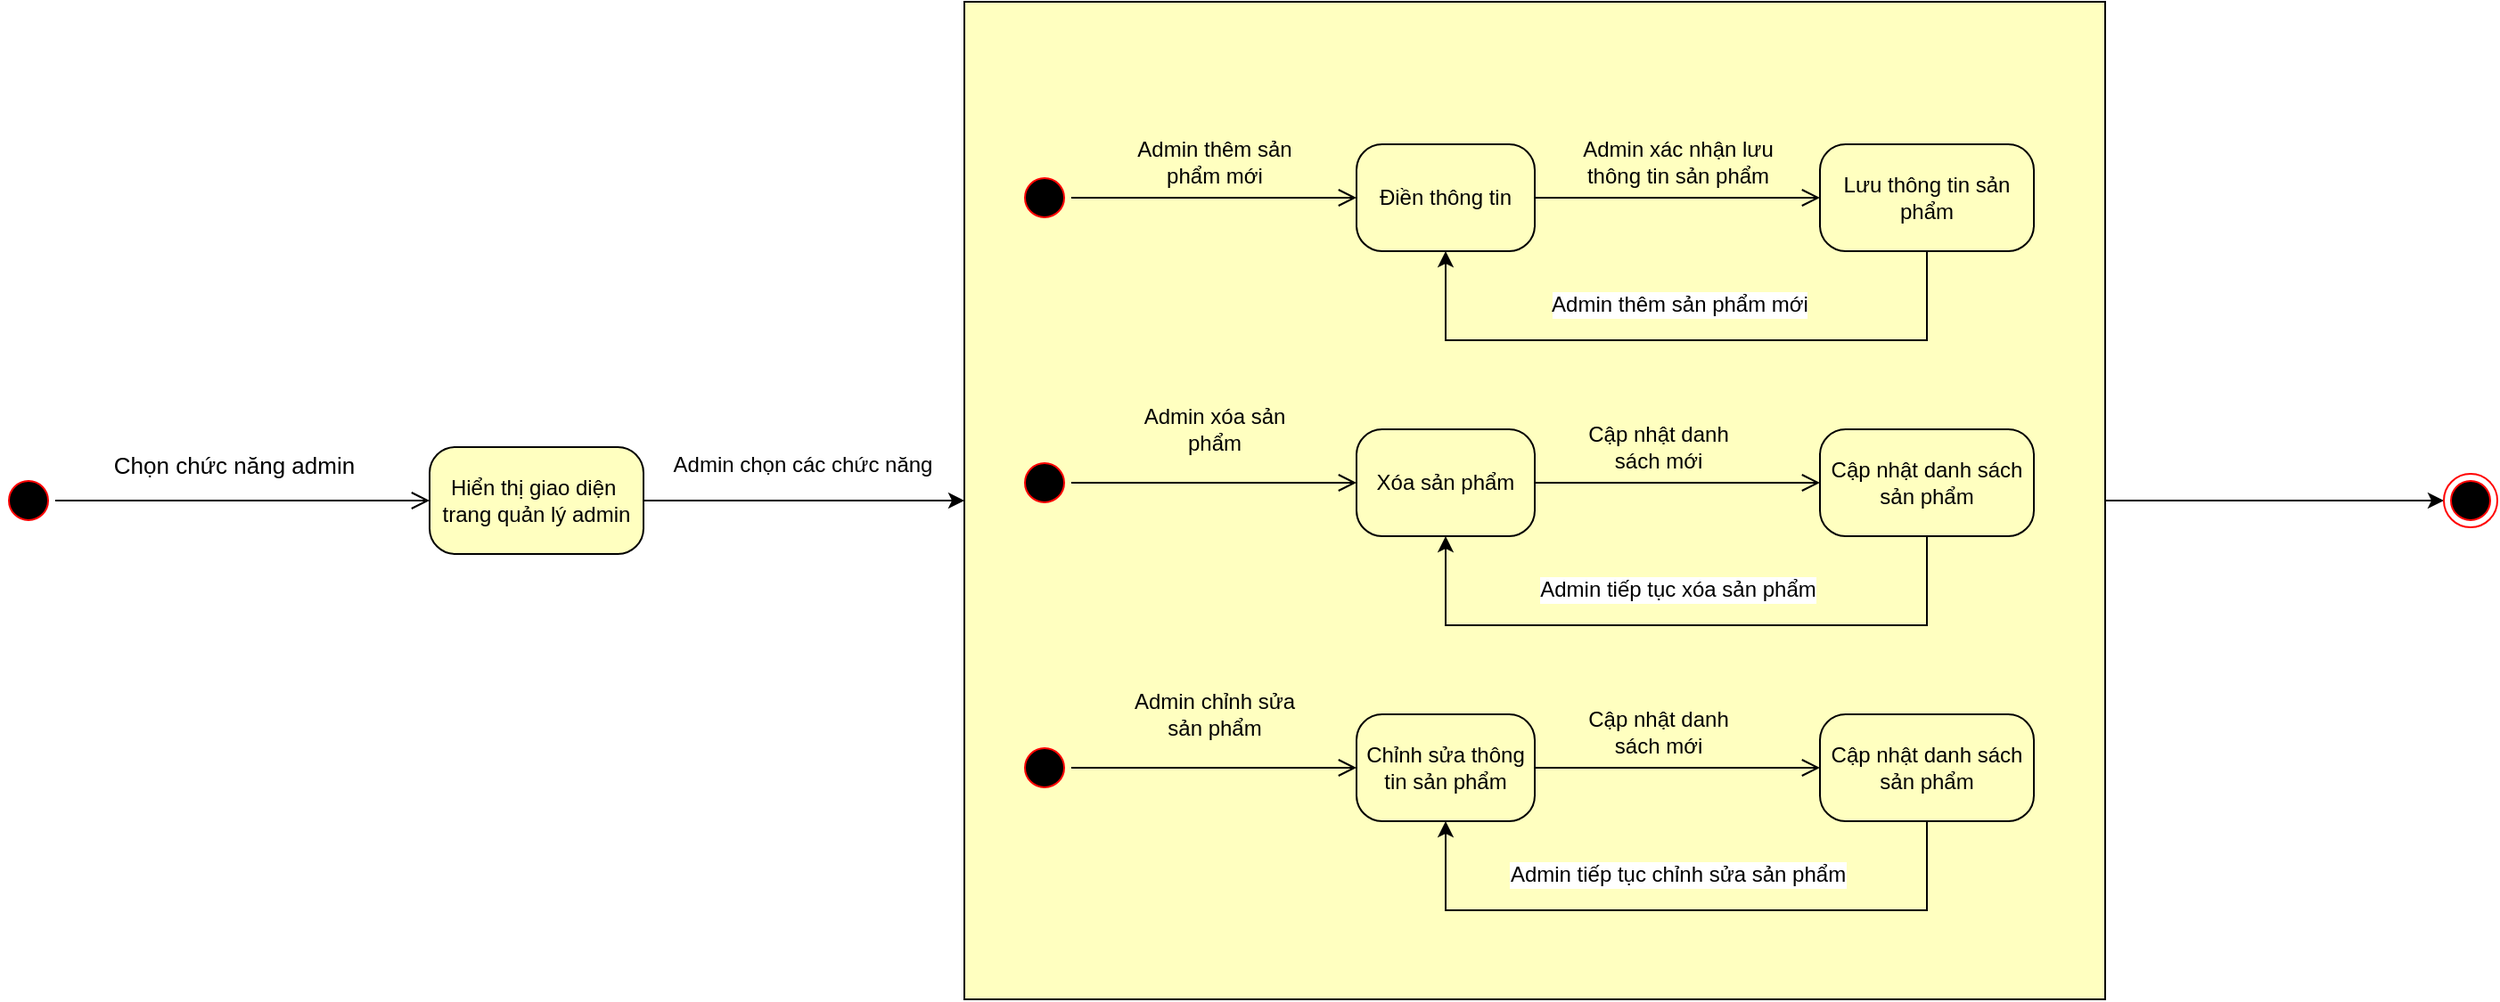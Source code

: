 <mxfile scale="1" border="20" version="27.1.4">
  <diagram name="Page-1" id="58cdce13-f638-feb5-8d6f-7d28b1aa9fa0">
    <mxGraphModel dx="2194" dy="1205" grid="1" gridSize="10" guides="1" tooltips="1" connect="1" arrows="1" fold="1" page="1" pageScale="1" pageWidth="1100" pageHeight="850" background="none" math="0" shadow="0">
      <root>
        <mxCell id="0" />
        <mxCell id="1" parent="0" />
        <mxCell id="pa2VXU8jz2tNjKxrIKRh-38" style="edgeStyle=orthogonalEdgeStyle;rounded=0;orthogonalLoop=1;jettySize=auto;html=1;entryX=0;entryY=0.5;entryDx=0;entryDy=0;" edge="1" parent="1" source="pa2VXU8jz2tNjKxrIKRh-35" target="pa2VXU8jz2tNjKxrIKRh-37">
          <mxGeometry relative="1" as="geometry" />
        </mxCell>
        <mxCell id="pa2VXU8jz2tNjKxrIKRh-35" value="" style="rounded=0;whiteSpace=wrap;html=1;fillColor=#FFFFC0;" vertex="1" parent="1">
          <mxGeometry x="710" y="50" width="640" height="560" as="geometry" />
        </mxCell>
        <mxCell id="382b91b5511bd0f7-1" value="" style="ellipse;html=1;shape=startState;fillColor=#000000;strokeColor=#ff0000;rounded=1;shadow=0;comic=0;labelBackgroundColor=none;fontFamily=Helvetica;fontSize=12;fontColor=#000000;align=center;direction=south;" parent="1" vertex="1">
          <mxGeometry x="170" y="315" width="30" height="30" as="geometry" />
        </mxCell>
        <mxCell id="pa2VXU8jz2tNjKxrIKRh-36" value="Admin chọn các chức năng" style="edgeStyle=orthogonalEdgeStyle;rounded=0;orthogonalLoop=1;jettySize=auto;html=1;fontSize=12;" edge="1" parent="1" source="382b91b5511bd0f7-7" target="pa2VXU8jz2tNjKxrIKRh-35">
          <mxGeometry y="20" relative="1" as="geometry">
            <mxPoint x="-1" as="offset" />
          </mxGeometry>
        </mxCell>
        <mxCell id="382b91b5511bd0f7-7" value="Hiển thị giao diện&amp;nbsp;&lt;div&gt;trang quản lý admin&lt;/div&gt;" style="rounded=1;whiteSpace=wrap;html=1;arcSize=24;fillColor=#ffffc0;strokeColor=#000000;shadow=0;comic=0;labelBackgroundColor=none;fontFamily=Helvetica;fontSize=12;fontColor=#000000;align=center;" parent="1" vertex="1">
          <mxGeometry x="410" y="300" width="120" height="60" as="geometry" />
        </mxCell>
        <mxCell id="2a3bc250acf0617d-10" value="Chọn chức năng admin" style="html=1;labelBackgroundColor=none;endArrow=open;endSize=8;strokeColor=#000000;fontFamily=Helvetica;fontSize=13;align=center;entryX=0;entryY=0.5;exitX=0.5;exitY=0;exitDx=0;exitDy=0;edgeStyle=orthogonalEdgeStyle;fillColor=#000000;" parent="1" source="382b91b5511bd0f7-1" target="382b91b5511bd0f7-7" edge="1">
          <mxGeometry x="-0.048" y="20" relative="1" as="geometry">
            <mxPoint as="offset" />
            <mxPoint x="210.0" y="330" as="sourcePoint" />
          </mxGeometry>
        </mxCell>
        <mxCell id="pa2VXU8jz2tNjKxrIKRh-11" value="" style="ellipse;html=1;shape=startState;fillColor=#000000;strokeColor=#ff0000;rounded=1;shadow=0;comic=0;labelBackgroundColor=none;fontFamily=Helvetica;fontSize=12;fontColor=#000000;align=center;direction=south;" vertex="1" parent="1">
          <mxGeometry x="740" y="145" width="30" height="30" as="geometry" />
        </mxCell>
        <mxCell id="pa2VXU8jz2tNjKxrIKRh-12" value="Điền thông tin" style="rounded=1;whiteSpace=wrap;html=1;arcSize=24;fillColor=#FFFFC0;strokeColor=#000000;shadow=0;comic=0;labelBackgroundColor=none;fontFamily=Helvetica;fontSize=12;fontColor=#000000;align=center;" vertex="1" parent="1">
          <mxGeometry x="930" y="130" width="100" height="60" as="geometry" />
        </mxCell>
        <mxCell id="pa2VXU8jz2tNjKxrIKRh-19" value="Admin thêm sản phẩm mới" style="edgeStyle=orthogonalEdgeStyle;rounded=0;orthogonalLoop=1;jettySize=auto;html=1;entryX=0.5;entryY=1;entryDx=0;entryDy=0;fontSize=12;" edge="1" parent="1" source="pa2VXU8jz2tNjKxrIKRh-13" target="pa2VXU8jz2tNjKxrIKRh-12">
          <mxGeometry x="0.027" y="-20" relative="1" as="geometry">
            <Array as="points">
              <mxPoint x="1250" y="240" />
              <mxPoint x="980" y="240" />
            </Array>
            <mxPoint x="1" as="offset" />
          </mxGeometry>
        </mxCell>
        <mxCell id="pa2VXU8jz2tNjKxrIKRh-13" value="Lưu thông tin sản phẩm" style="rounded=1;whiteSpace=wrap;html=1;arcSize=24;fillColor=#ffffc0;strokeColor=#000000;shadow=0;comic=0;labelBackgroundColor=none;fontFamily=Helvetica;fontSize=12;fontColor=#000000;align=center;" vertex="1" parent="1">
          <mxGeometry x="1190" y="130" width="120" height="60" as="geometry" />
        </mxCell>
        <mxCell id="pa2VXU8jz2tNjKxrIKRh-14" value="Admin thêm sản&lt;div&gt;phẩm mới&lt;/div&gt;" style="edgeStyle=orthogonalEdgeStyle;html=1;labelBackgroundColor=none;endArrow=open;endSize=8;strokeColor=light-dark(#000000,#FF9090);fontFamily=Helvetica;fontSize=12;align=center;" edge="1" parent="1" source="pa2VXU8jz2tNjKxrIKRh-11" target="pa2VXU8jz2tNjKxrIKRh-12">
          <mxGeometry y="20" relative="1" as="geometry">
            <mxPoint as="offset" />
          </mxGeometry>
        </mxCell>
        <mxCell id="pa2VXU8jz2tNjKxrIKRh-16" value="Admin xác nhận lưu&lt;div&gt;thông tin sản phẩm&lt;/div&gt;" style="html=1;labelBackgroundColor=none;endArrow=open;endSize=8;strokeColor=#000000;fontFamily=Helvetica;fontSize=12;align=center;entryX=0;entryY=0.5;exitX=1;exitY=0.5;exitDx=0;exitDy=0;edgeStyle=orthogonalEdgeStyle;fillColor=#000000;" edge="1" parent="1" source="pa2VXU8jz2tNjKxrIKRh-12" target="pa2VXU8jz2tNjKxrIKRh-13">
          <mxGeometry y="20" relative="1" as="geometry">
            <mxPoint as="offset" />
          </mxGeometry>
        </mxCell>
        <mxCell id="pa2VXU8jz2tNjKxrIKRh-21" value="" style="ellipse;html=1;shape=startState;fillColor=#000000;strokeColor=#ff0000;rounded=1;shadow=0;comic=0;labelBackgroundColor=none;fontFamily=Helvetica;fontSize=12;fontColor=#000000;align=center;direction=south;" vertex="1" parent="1">
          <mxGeometry x="740" y="305" width="30" height="30" as="geometry" />
        </mxCell>
        <mxCell id="pa2VXU8jz2tNjKxrIKRh-22" value="Xóa sản phẩm" style="rounded=1;whiteSpace=wrap;html=1;arcSize=24;fillColor=#FFFFC0;strokeColor=#000000;shadow=0;comic=0;labelBackgroundColor=none;fontFamily=Helvetica;fontSize=12;fontColor=#000000;align=center;" vertex="1" parent="1">
          <mxGeometry x="930" y="290" width="100" height="60" as="geometry" />
        </mxCell>
        <mxCell id="pa2VXU8jz2tNjKxrIKRh-23" value="Admin tiếp tục xóa sản phẩm" style="edgeStyle=orthogonalEdgeStyle;rounded=0;orthogonalLoop=1;jettySize=auto;html=1;entryX=0.5;entryY=1;entryDx=0;entryDy=0;fontSize=12;" edge="1" parent="1" source="pa2VXU8jz2tNjKxrIKRh-24" target="pa2VXU8jz2tNjKxrIKRh-22">
          <mxGeometry x="0.026" y="-20" relative="1" as="geometry">
            <Array as="points">
              <mxPoint x="1250" y="400" />
              <mxPoint x="980" y="400" />
            </Array>
            <mxPoint as="offset" />
          </mxGeometry>
        </mxCell>
        <mxCell id="pa2VXU8jz2tNjKxrIKRh-24" value="Cập nhật danh sách sản phẩm" style="rounded=1;whiteSpace=wrap;html=1;arcSize=24;fillColor=#ffffc0;strokeColor=#000000;shadow=0;comic=0;labelBackgroundColor=none;fontFamily=Helvetica;fontSize=12;fontColor=#000000;align=center;" vertex="1" parent="1">
          <mxGeometry x="1190" y="290" width="120" height="60" as="geometry" />
        </mxCell>
        <mxCell id="pa2VXU8jz2tNjKxrIKRh-25" value="Admin xóa sản&lt;div&gt;phẩm&lt;/div&gt;" style="edgeStyle=orthogonalEdgeStyle;html=1;labelBackgroundColor=none;endArrow=open;endSize=8;strokeColor=light-dark(#000000,#FF9090);fontFamily=Helvetica;fontSize=12;align=center;" edge="1" parent="1" source="pa2VXU8jz2tNjKxrIKRh-21" target="pa2VXU8jz2tNjKxrIKRh-22">
          <mxGeometry y="30" relative="1" as="geometry">
            <mxPoint as="offset" />
          </mxGeometry>
        </mxCell>
        <mxCell id="pa2VXU8jz2tNjKxrIKRh-26" value="Cập nhật danh&lt;div&gt;&lt;span style=&quot;background-color: transparent; color: light-dark(rgb(0, 0, 0), rgb(255, 255, 255));&quot;&gt;sách mới&lt;/span&gt;&lt;/div&gt;" style="html=1;labelBackgroundColor=none;endArrow=open;endSize=8;strokeColor=#000000;fontFamily=Helvetica;fontSize=12;align=center;entryX=0;entryY=0.5;exitX=1;exitY=0.5;exitDx=0;exitDy=0;edgeStyle=orthogonalEdgeStyle;fillColor=#000000;" edge="1" parent="1" source="pa2VXU8jz2tNjKxrIKRh-22" target="pa2VXU8jz2tNjKxrIKRh-24">
          <mxGeometry x="-0.125" y="20" relative="1" as="geometry">
            <mxPoint x="-1" as="offset" />
          </mxGeometry>
        </mxCell>
        <mxCell id="pa2VXU8jz2tNjKxrIKRh-28" value="" style="ellipse;html=1;shape=startState;fillColor=#000000;strokeColor=#ff0000;rounded=1;shadow=0;comic=0;labelBackgroundColor=none;fontFamily=Helvetica;fontSize=12;fontColor=#000000;align=center;direction=south;" vertex="1" parent="1">
          <mxGeometry x="740" y="465" width="30" height="30" as="geometry" />
        </mxCell>
        <mxCell id="pa2VXU8jz2tNjKxrIKRh-29" value="Chỉnh sửa thông tin sản phẩm" style="rounded=1;whiteSpace=wrap;html=1;arcSize=24;fillColor=#FFFFC0;strokeColor=#000000;shadow=0;comic=0;labelBackgroundColor=none;fontFamily=Helvetica;fontSize=12;fontColor=#000000;align=center;" vertex="1" parent="1">
          <mxGeometry x="930" y="450" width="100" height="60" as="geometry" />
        </mxCell>
        <mxCell id="pa2VXU8jz2tNjKxrIKRh-30" value="&lt;font style=&quot;font-size: 12px;&quot;&gt;Admin tiếp tục chỉnh sửa sản phẩm&lt;/font&gt;" style="edgeStyle=orthogonalEdgeStyle;rounded=0;orthogonalLoop=1;jettySize=auto;html=1;entryX=0.5;entryY=1;entryDx=0;entryDy=0;" edge="1" parent="1" source="pa2VXU8jz2tNjKxrIKRh-31" target="pa2VXU8jz2tNjKxrIKRh-29">
          <mxGeometry x="0.026" y="-20" relative="1" as="geometry">
            <Array as="points">
              <mxPoint x="1250" y="560" />
              <mxPoint x="980" y="560" />
            </Array>
            <mxPoint as="offset" />
          </mxGeometry>
        </mxCell>
        <mxCell id="pa2VXU8jz2tNjKxrIKRh-31" value="Cập nhật danh sách sản phẩm" style="rounded=1;whiteSpace=wrap;html=1;arcSize=24;fillColor=#ffffc0;strokeColor=#000000;shadow=0;comic=0;labelBackgroundColor=none;fontFamily=Helvetica;fontSize=12;fontColor=#000000;align=center;" vertex="1" parent="1">
          <mxGeometry x="1190" y="450" width="120" height="60" as="geometry" />
        </mxCell>
        <mxCell id="pa2VXU8jz2tNjKxrIKRh-32" value="Admin chỉnh sửa&lt;div&gt;&lt;span style=&quot;background-color: transparent; color: light-dark(rgb(0, 0, 0), rgb(255, 255, 255));&quot;&gt;sản&amp;nbsp;&lt;/span&gt;&lt;span style=&quot;background-color: transparent; color: light-dark(rgb(0, 0, 0), rgb(255, 255, 255));&quot;&gt;phẩm&lt;/span&gt;&lt;/div&gt;" style="edgeStyle=orthogonalEdgeStyle;html=1;labelBackgroundColor=none;endArrow=open;endSize=8;strokeColor=light-dark(#000000,#FF9090);fontFamily=Helvetica;fontSize=12;align=center;" edge="1" parent="1" source="pa2VXU8jz2tNjKxrIKRh-28" target="pa2VXU8jz2tNjKxrIKRh-29">
          <mxGeometry y="30" relative="1" as="geometry">
            <mxPoint as="offset" />
          </mxGeometry>
        </mxCell>
        <mxCell id="pa2VXU8jz2tNjKxrIKRh-33" value="Cập nhật danh&lt;div&gt;&lt;span style=&quot;background-color: transparent; color: light-dark(rgb(0, 0, 0), rgb(255, 255, 255));&quot;&gt;sách mới&lt;/span&gt;&lt;/div&gt;" style="html=1;labelBackgroundColor=none;endArrow=open;endSize=8;strokeColor=#000000;fontFamily=Helvetica;fontSize=12;align=center;entryX=0;entryY=0.5;exitX=1;exitY=0.5;exitDx=0;exitDy=0;edgeStyle=orthogonalEdgeStyle;fillColor=#000000;" edge="1" parent="1" source="pa2VXU8jz2tNjKxrIKRh-29" target="pa2VXU8jz2tNjKxrIKRh-31">
          <mxGeometry x="-0.125" y="20" relative="1" as="geometry">
            <mxPoint x="-1" as="offset" />
          </mxGeometry>
        </mxCell>
        <mxCell id="pa2VXU8jz2tNjKxrIKRh-37" value="" style="ellipse;html=1;shape=endState;fillColor=#000000;strokeColor=#ff0000;" vertex="1" parent="1">
          <mxGeometry x="1540" y="315" width="30" height="30" as="geometry" />
        </mxCell>
      </root>
    </mxGraphModel>
  </diagram>
</mxfile>
